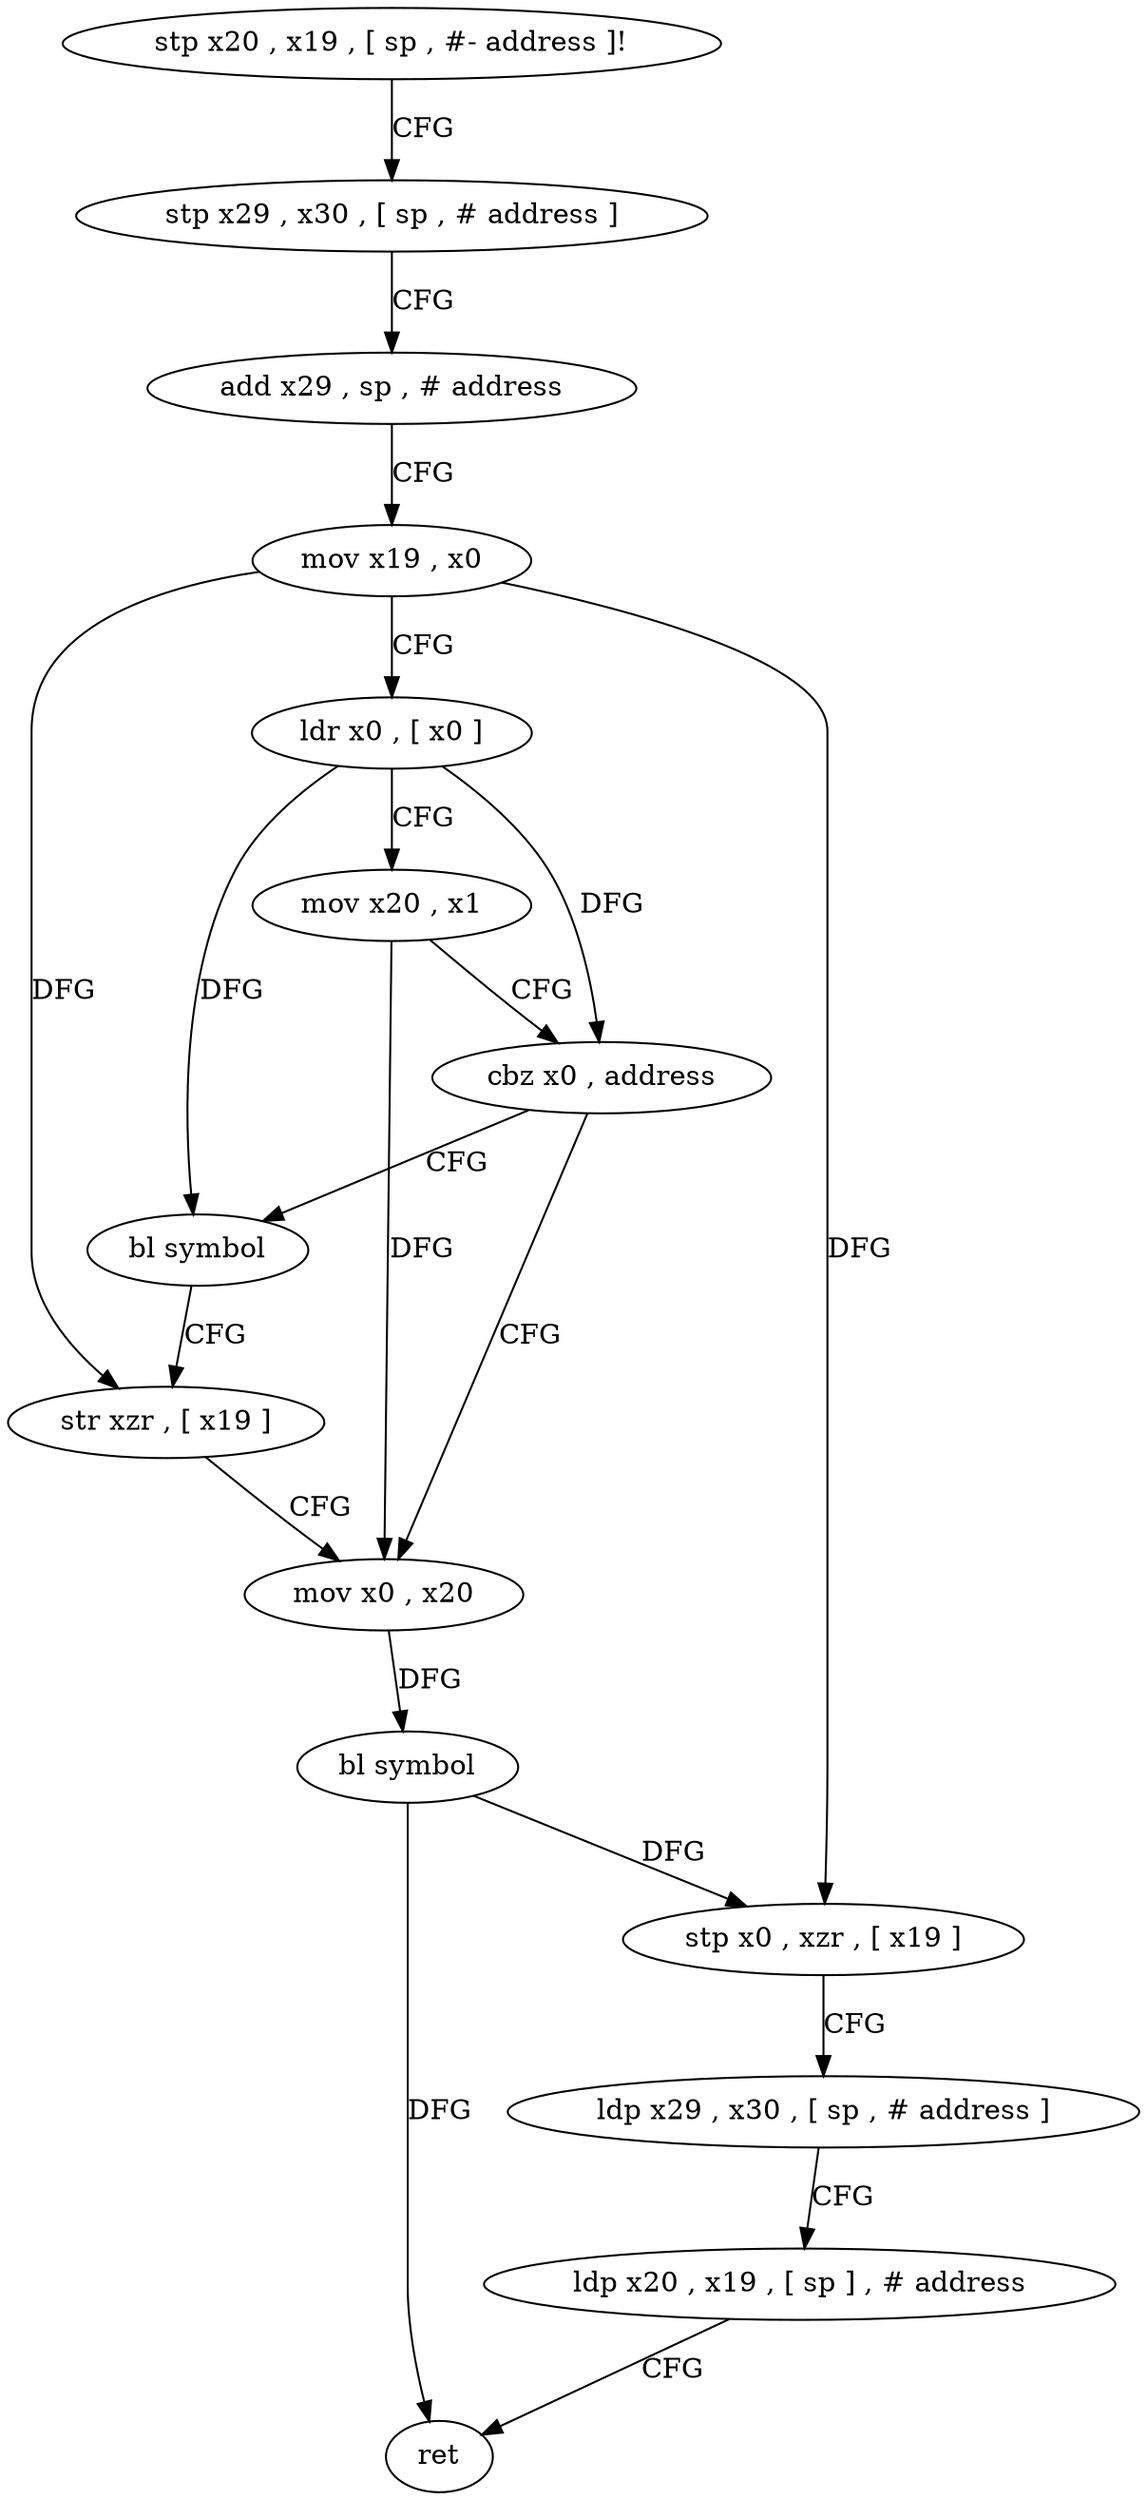 digraph "func" {
"109416" [label = "stp x20 , x19 , [ sp , #- address ]!" ]
"109420" [label = "stp x29 , x30 , [ sp , # address ]" ]
"109424" [label = "add x29 , sp , # address" ]
"109428" [label = "mov x19 , x0" ]
"109432" [label = "ldr x0 , [ x0 ]" ]
"109436" [label = "mov x20 , x1" ]
"109440" [label = "cbz x0 , address" ]
"109452" [label = "mov x0 , x20" ]
"109444" [label = "bl symbol" ]
"109456" [label = "bl symbol" ]
"109460" [label = "stp x0 , xzr , [ x19 ]" ]
"109464" [label = "ldp x29 , x30 , [ sp , # address ]" ]
"109468" [label = "ldp x20 , x19 , [ sp ] , # address" ]
"109472" [label = "ret" ]
"109448" [label = "str xzr , [ x19 ]" ]
"109416" -> "109420" [ label = "CFG" ]
"109420" -> "109424" [ label = "CFG" ]
"109424" -> "109428" [ label = "CFG" ]
"109428" -> "109432" [ label = "CFG" ]
"109428" -> "109460" [ label = "DFG" ]
"109428" -> "109448" [ label = "DFG" ]
"109432" -> "109436" [ label = "CFG" ]
"109432" -> "109440" [ label = "DFG" ]
"109432" -> "109444" [ label = "DFG" ]
"109436" -> "109440" [ label = "CFG" ]
"109436" -> "109452" [ label = "DFG" ]
"109440" -> "109452" [ label = "CFG" ]
"109440" -> "109444" [ label = "CFG" ]
"109452" -> "109456" [ label = "DFG" ]
"109444" -> "109448" [ label = "CFG" ]
"109456" -> "109460" [ label = "DFG" ]
"109456" -> "109472" [ label = "DFG" ]
"109460" -> "109464" [ label = "CFG" ]
"109464" -> "109468" [ label = "CFG" ]
"109468" -> "109472" [ label = "CFG" ]
"109448" -> "109452" [ label = "CFG" ]
}
